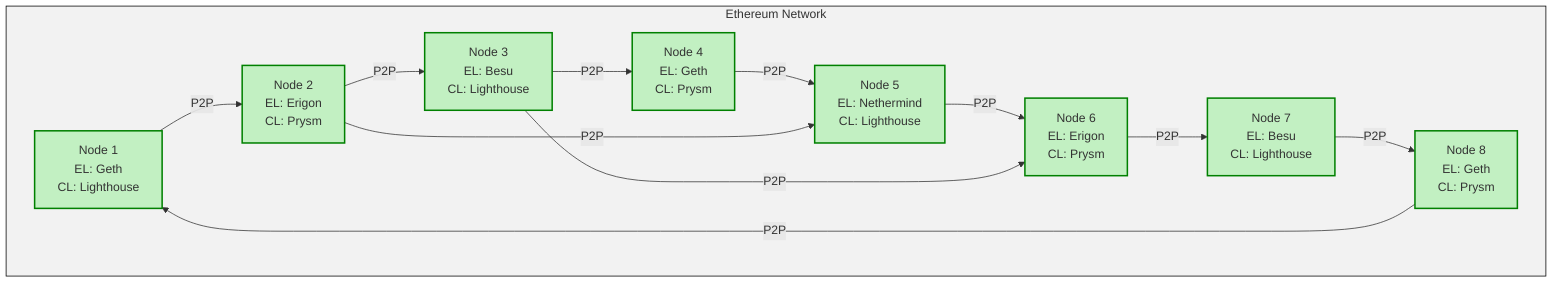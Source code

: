 graph TB

    
    subgraph Ethereum_Network [Ethereum Network]
        style Ethereum_Network fill:#f2f2f2,stroke:#000,stroke-width:1px
        
        Node1["Node 1<br>EL: Geth<br>CL: Lighthouse"]:::exec
        Node2["Node 2<br>EL: Erigon<br>CL: Prysm"]:::exec
        Node3["Node 3<br>EL: Besu<br>CL: Lighthouse"]:::exec
        Node4["Node 4<br>EL: Geth<br>CL: Prysm"]:::exec
        Node5["Node 5<br>EL: Nethermind<br>CL: Lighthouse"]:::exec
        Node6["Node 6<br>EL: Erigon<br>CL: Prysm"]:::exec
        Node7["Node 7<br>EL: Besu<br>CL: Lighthouse"]:::exec
        Node8["Node 8<br>EL: Geth<br>CL: Prysm"]:::exec
        
        %% Connections
        Node1 -->|P2P| Node2
        Node2 -->|P2P| Node3
        Node3 -->|P2P| Node4
        Node4 -->|P2P| Node5
        Node5 -->|P2P| Node6
        Node6 -->|P2P| Node7
        Node7 -->|P2P| Node8
        Node8 -->|P2P| Node1
        Node3 -->|P2P| Node6
        Node2 -->|P2P| Node5
    end

    %% Styling for Execution and Consensus layers
    classDef exec fill:#c2f0c2,stroke:#008000,stroke-width:2px;
    classDef consensus fill:#cce5ff,stroke:#004080,stroke-width:2px;